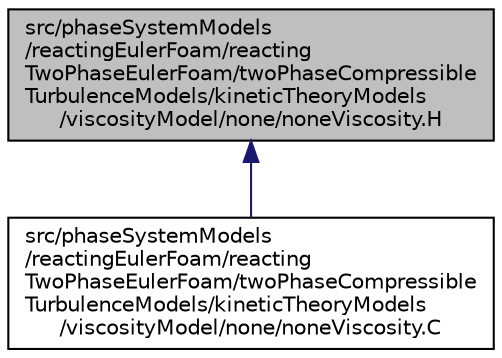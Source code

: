 digraph "src/phaseSystemModels/reactingEulerFoam/reactingTwoPhaseEulerFoam/twoPhaseCompressibleTurbulenceModels/kineticTheoryModels/viscosityModel/none/noneViscosity.H"
{
  bgcolor="transparent";
  edge [fontname="Helvetica",fontsize="10",labelfontname="Helvetica",labelfontsize="10"];
  node [fontname="Helvetica",fontsize="10",shape=record];
  Node1 [label="src/phaseSystemModels\l/reactingEulerFoam/reacting\lTwoPhaseEulerFoam/twoPhaseCompressible\lTurbulenceModels/kineticTheoryModels\l/viscosityModel/none/noneViscosity.H",height=0.2,width=0.4,color="black", fillcolor="grey75", style="filled" fontcolor="black"];
  Node1 -> Node2 [dir="back",color="midnightblue",fontsize="10",style="solid",fontname="Helvetica"];
  Node2 [label="src/phaseSystemModels\l/reactingEulerFoam/reacting\lTwoPhaseEulerFoam/twoPhaseCompressible\lTurbulenceModels/kineticTheoryModels\l/viscosityModel/none/noneViscosity.C",height=0.2,width=0.4,color="black",URL="$src_2phaseSystemModels_2reactingEulerFoam_2reactingTwoPhaseEulerFoam_2twoPhaseCompressibleTurbule499c191acaf1a5d1f1f3e38aea5b867.html"];
}
